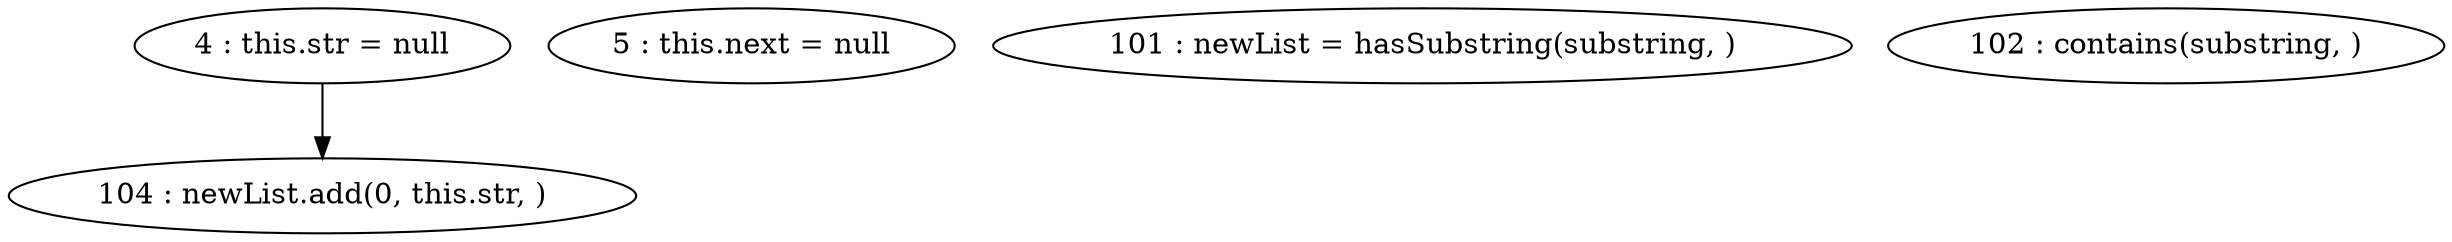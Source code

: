 digraph G {
"4 : this.str = null"
"4 : this.str = null" -> "104 : newList.add(0, this.str, )"
"5 : this.next = null"
"101 : newList = hasSubstring(substring, )"
"102 : contains(substring, )"
"104 : newList.add(0, this.str, )"
}